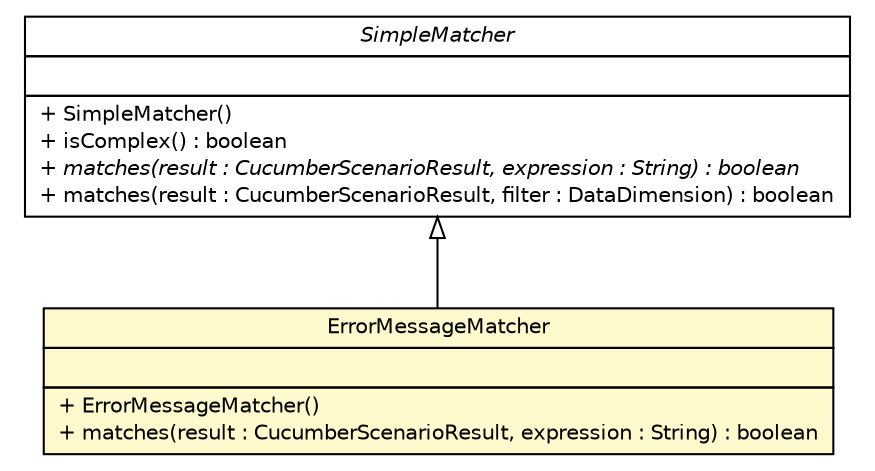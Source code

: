 #!/usr/local/bin/dot
#
# Class diagram 
# Generated by UMLGraph version R5_6 (http://www.umlgraph.org/)
#

digraph G {
	edge [fontname="Helvetica",fontsize=10,labelfontname="Helvetica",labelfontsize=10];
	node [fontname="Helvetica",fontsize=10,shape=plaintext];
	nodesep=0.25;
	ranksep=0.5;
	// com.github.mkolisnyk.cucumber.reporting.types.breakdown.matchers.SimpleMatcher
	c7854 [label=<<table title="com.github.mkolisnyk.cucumber.reporting.types.breakdown.matchers.SimpleMatcher" border="0" cellborder="1" cellspacing="0" cellpadding="2" port="p" href="./SimpleMatcher.html">
		<tr><td><table border="0" cellspacing="0" cellpadding="1">
<tr><td align="center" balign="center"><font face="Helvetica-Oblique"> SimpleMatcher </font></td></tr>
		</table></td></tr>
		<tr><td><table border="0" cellspacing="0" cellpadding="1">
<tr><td align="left" balign="left">  </td></tr>
		</table></td></tr>
		<tr><td><table border="0" cellspacing="0" cellpadding="1">
<tr><td align="left" balign="left"> + SimpleMatcher() </td></tr>
<tr><td align="left" balign="left"> + isComplex() : boolean </td></tr>
<tr><td align="left" balign="left"><font face="Helvetica-Oblique" point-size="10.0"> + matches(result : CucumberScenarioResult, expression : String) : boolean </font></td></tr>
<tr><td align="left" balign="left"> + matches(result : CucumberScenarioResult, filter : DataDimension) : boolean </td></tr>
		</table></td></tr>
		</table>>, URL="./SimpleMatcher.html", fontname="Helvetica", fontcolor="black", fontsize=10.0];
	// com.github.mkolisnyk.cucumber.reporting.types.breakdown.matchers.ErrorMessageMatcher
	c7861 [label=<<table title="com.github.mkolisnyk.cucumber.reporting.types.breakdown.matchers.ErrorMessageMatcher" border="0" cellborder="1" cellspacing="0" cellpadding="2" port="p" bgcolor="lemonChiffon" href="./ErrorMessageMatcher.html">
		<tr><td><table border="0" cellspacing="0" cellpadding="1">
<tr><td align="center" balign="center"> ErrorMessageMatcher </td></tr>
		</table></td></tr>
		<tr><td><table border="0" cellspacing="0" cellpadding="1">
<tr><td align="left" balign="left">  </td></tr>
		</table></td></tr>
		<tr><td><table border="0" cellspacing="0" cellpadding="1">
<tr><td align="left" balign="left"> + ErrorMessageMatcher() </td></tr>
<tr><td align="left" balign="left"> + matches(result : CucumberScenarioResult, expression : String) : boolean </td></tr>
		</table></td></tr>
		</table>>, URL="./ErrorMessageMatcher.html", fontname="Helvetica", fontcolor="black", fontsize=10.0];
	//com.github.mkolisnyk.cucumber.reporting.types.breakdown.matchers.ErrorMessageMatcher extends com.github.mkolisnyk.cucumber.reporting.types.breakdown.matchers.SimpleMatcher
	c7854:p -> c7861:p [dir=back,arrowtail=empty];
}


